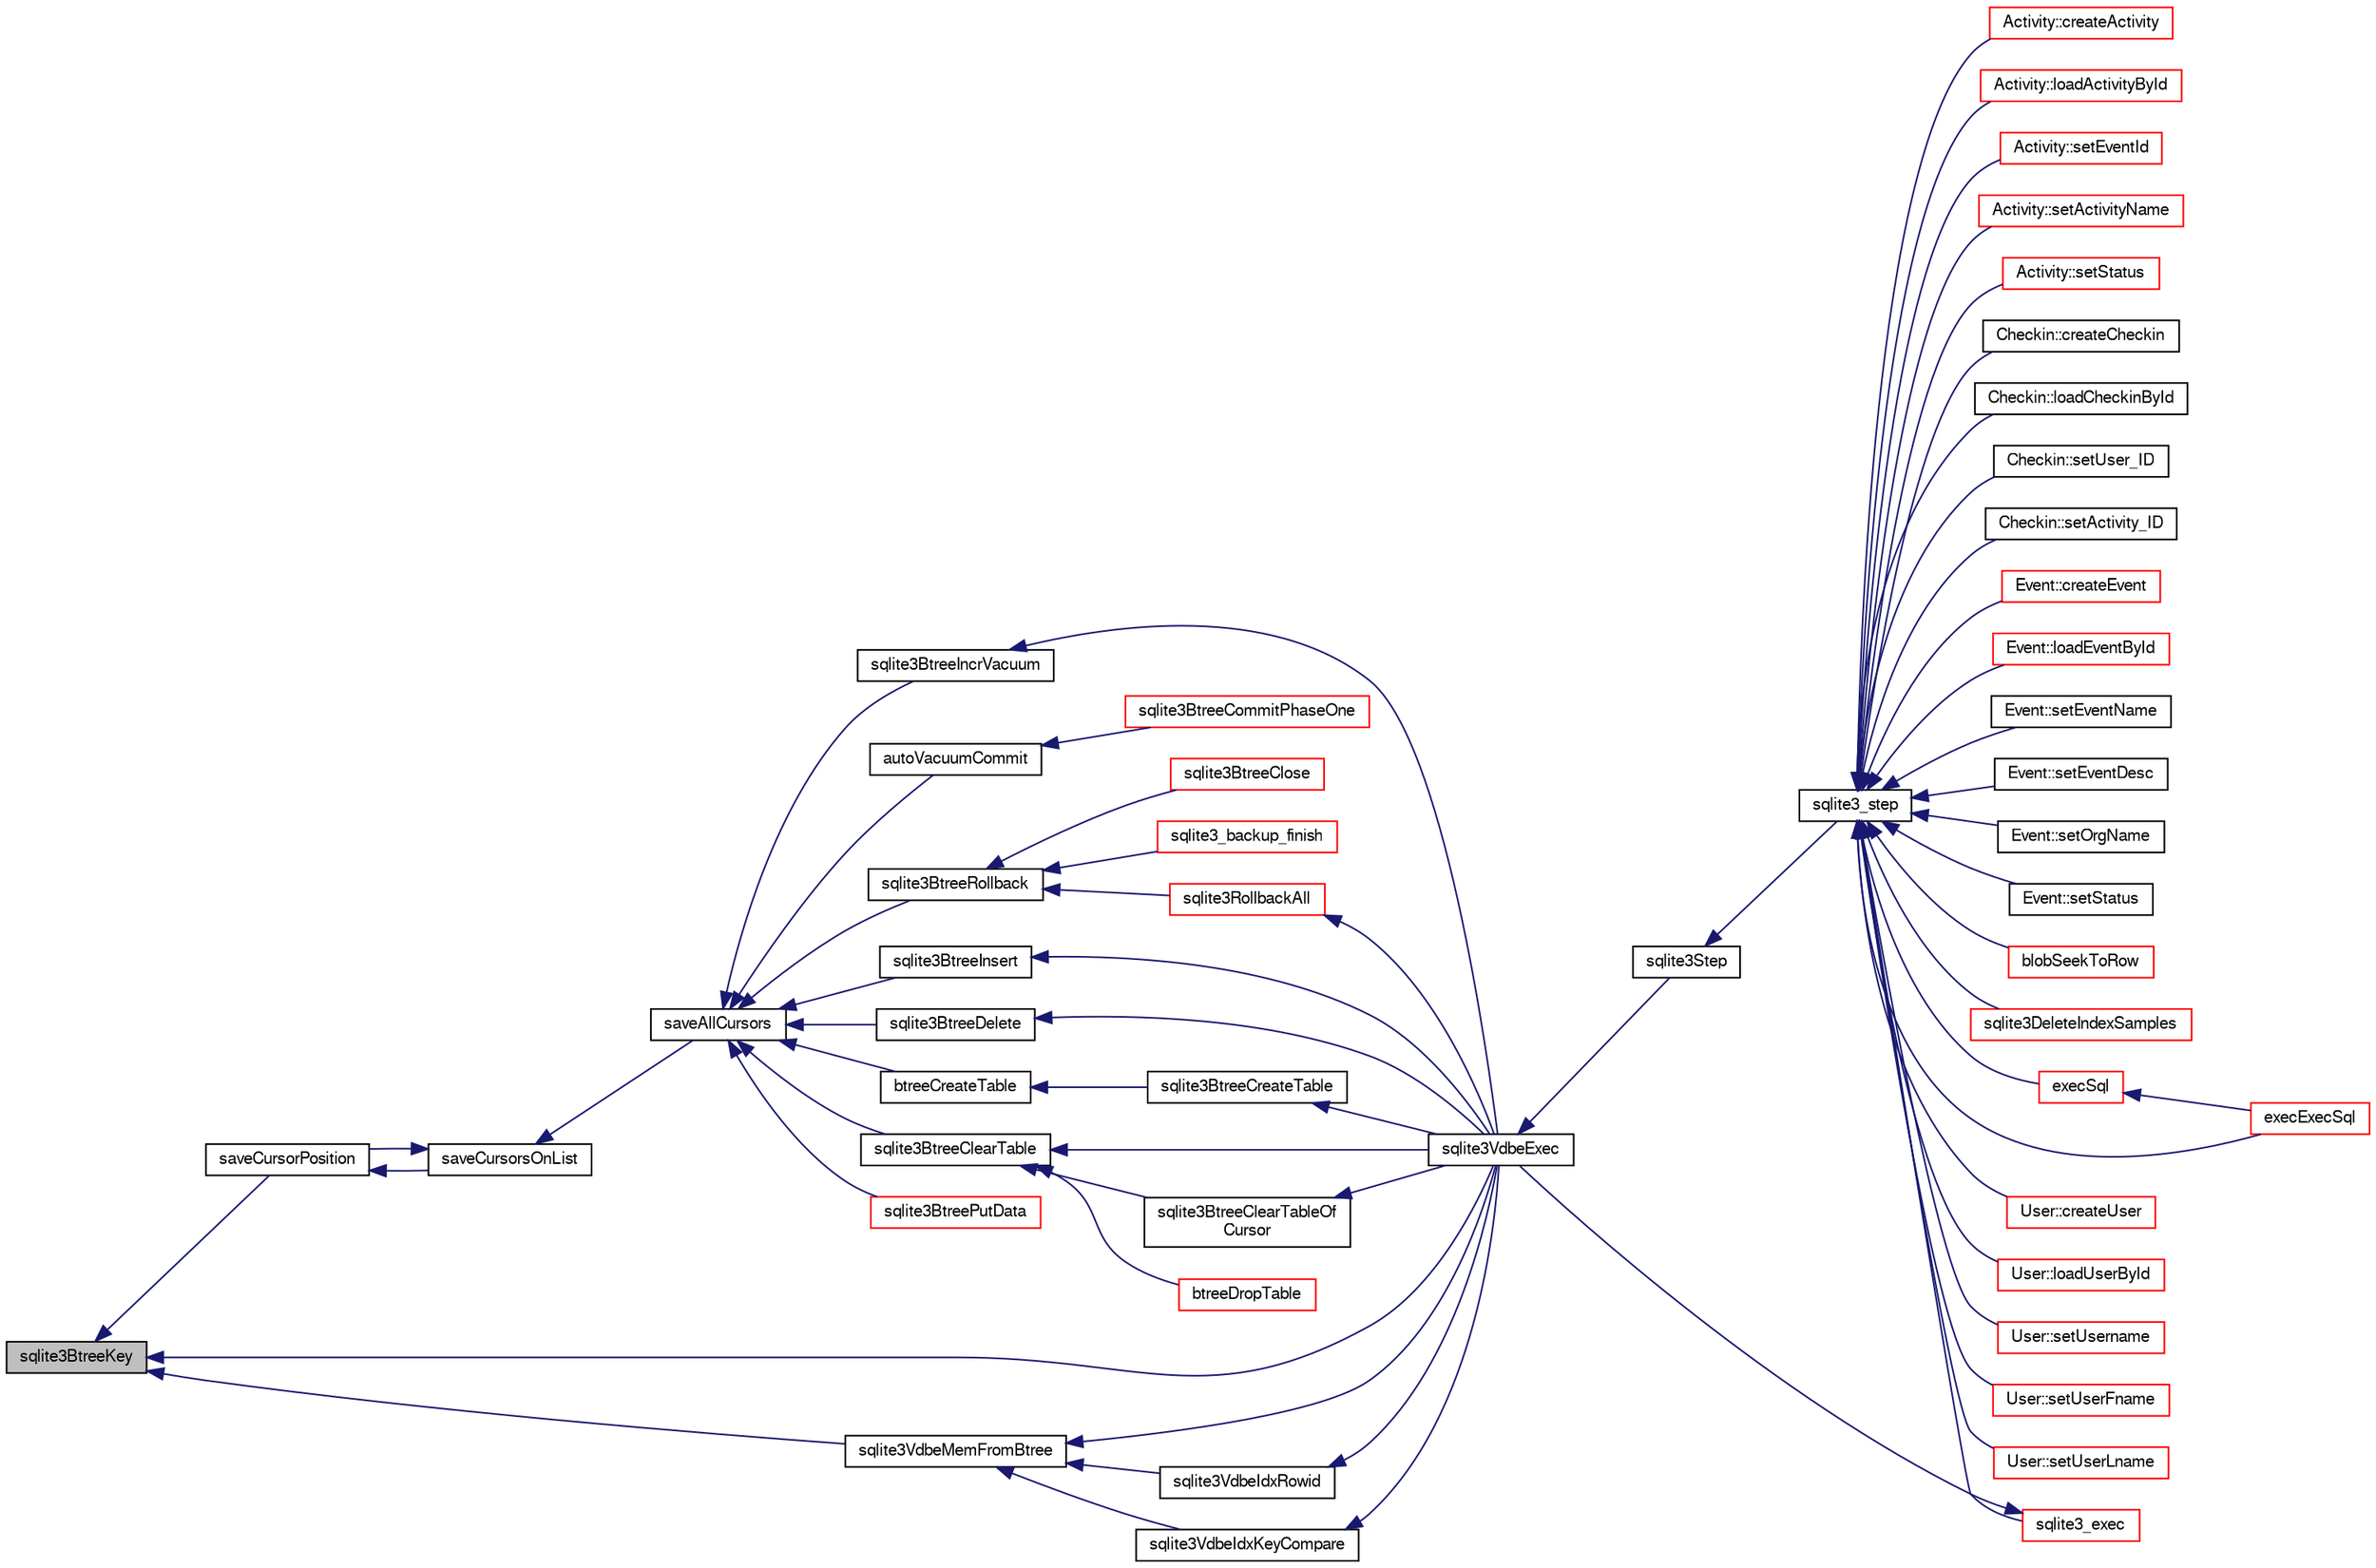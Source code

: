 digraph "sqlite3BtreeKey"
{
  edge [fontname="FreeSans",fontsize="10",labelfontname="FreeSans",labelfontsize="10"];
  node [fontname="FreeSans",fontsize="10",shape=record];
  rankdir="LR";
  Node455907 [label="sqlite3BtreeKey",height=0.2,width=0.4,color="black", fillcolor="grey75", style="filled", fontcolor="black"];
  Node455907 -> Node455908 [dir="back",color="midnightblue",fontsize="10",style="solid",fontname="FreeSans"];
  Node455908 [label="saveCursorPosition",height=0.2,width=0.4,color="black", fillcolor="white", style="filled",URL="$sqlite3_8c.html#a1fd19e15f7d2a03087f0c1f287dda917"];
  Node455908 -> Node455909 [dir="back",color="midnightblue",fontsize="10",style="solid",fontname="FreeSans"];
  Node455909 [label="saveCursorsOnList",height=0.2,width=0.4,color="black", fillcolor="white", style="filled",URL="$sqlite3_8c.html#a33cb455c167e82c225c04c6628a486e1"];
  Node455909 -> Node455908 [dir="back",color="midnightblue",fontsize="10",style="solid",fontname="FreeSans"];
  Node455909 -> Node455910 [dir="back",color="midnightblue",fontsize="10",style="solid",fontname="FreeSans"];
  Node455910 [label="saveAllCursors",height=0.2,width=0.4,color="black", fillcolor="white", style="filled",URL="$sqlite3_8c.html#add0c7a5086792caf465148beaadb913d"];
  Node455910 -> Node455911 [dir="back",color="midnightblue",fontsize="10",style="solid",fontname="FreeSans"];
  Node455911 [label="sqlite3BtreeIncrVacuum",height=0.2,width=0.4,color="black", fillcolor="white", style="filled",URL="$sqlite3_8c.html#a0b4c98acfd785fc6d5dc5c3237030318"];
  Node455911 -> Node455912 [dir="back",color="midnightblue",fontsize="10",style="solid",fontname="FreeSans"];
  Node455912 [label="sqlite3VdbeExec",height=0.2,width=0.4,color="black", fillcolor="white", style="filled",URL="$sqlite3_8c.html#a8ce40a614bdc56719c4d642b1e4dfb21"];
  Node455912 -> Node455913 [dir="back",color="midnightblue",fontsize="10",style="solid",fontname="FreeSans"];
  Node455913 [label="sqlite3Step",height=0.2,width=0.4,color="black", fillcolor="white", style="filled",URL="$sqlite3_8c.html#a3f2872e873e2758a4beedad1d5113554"];
  Node455913 -> Node455914 [dir="back",color="midnightblue",fontsize="10",style="solid",fontname="FreeSans"];
  Node455914 [label="sqlite3_step",height=0.2,width=0.4,color="black", fillcolor="white", style="filled",URL="$sqlite3_8h.html#ac1e491ce36b7471eb28387f7d3c74334"];
  Node455914 -> Node455915 [dir="back",color="midnightblue",fontsize="10",style="solid",fontname="FreeSans"];
  Node455915 [label="Activity::createActivity",height=0.2,width=0.4,color="red", fillcolor="white", style="filled",URL="$classActivity.html#a813cc5e52c14ab49b39014c134e3425b"];
  Node455914 -> Node455918 [dir="back",color="midnightblue",fontsize="10",style="solid",fontname="FreeSans"];
  Node455918 [label="Activity::loadActivityById",height=0.2,width=0.4,color="red", fillcolor="white", style="filled",URL="$classActivity.html#abe4ffb4f08a47212ebf9013259d9e7fd"];
  Node455914 -> Node455920 [dir="back",color="midnightblue",fontsize="10",style="solid",fontname="FreeSans"];
  Node455920 [label="Activity::setEventId",height=0.2,width=0.4,color="red", fillcolor="white", style="filled",URL="$classActivity.html#adb1d0fd0d08f473e068f0a4086bfa9ca"];
  Node455914 -> Node455921 [dir="back",color="midnightblue",fontsize="10",style="solid",fontname="FreeSans"];
  Node455921 [label="Activity::setActivityName",height=0.2,width=0.4,color="red", fillcolor="white", style="filled",URL="$classActivity.html#a62dc3737b33915a36086f9dd26d16a81"];
  Node455914 -> Node455922 [dir="back",color="midnightblue",fontsize="10",style="solid",fontname="FreeSans"];
  Node455922 [label="Activity::setStatus",height=0.2,width=0.4,color="red", fillcolor="white", style="filled",URL="$classActivity.html#af618135a7738f4d2a7ee147a8ef912ea"];
  Node455914 -> Node455923 [dir="back",color="midnightblue",fontsize="10",style="solid",fontname="FreeSans"];
  Node455923 [label="Checkin::createCheckin",height=0.2,width=0.4,color="black", fillcolor="white", style="filled",URL="$classCheckin.html#a4e40acdf7fff0e607f6de4f24f3a163c"];
  Node455914 -> Node455924 [dir="back",color="midnightblue",fontsize="10",style="solid",fontname="FreeSans"];
  Node455924 [label="Checkin::loadCheckinById",height=0.2,width=0.4,color="black", fillcolor="white", style="filled",URL="$classCheckin.html#a3461f70ea6c68475225f2a07f78a21e0"];
  Node455914 -> Node455925 [dir="back",color="midnightblue",fontsize="10",style="solid",fontname="FreeSans"];
  Node455925 [label="Checkin::setUser_ID",height=0.2,width=0.4,color="black", fillcolor="white", style="filled",URL="$classCheckin.html#a76ab640f4f912876dbebf183db5359c6"];
  Node455914 -> Node455926 [dir="back",color="midnightblue",fontsize="10",style="solid",fontname="FreeSans"];
  Node455926 [label="Checkin::setActivity_ID",height=0.2,width=0.4,color="black", fillcolor="white", style="filled",URL="$classCheckin.html#ab2ff3ec2604ec73a42af25874a00b232"];
  Node455914 -> Node455927 [dir="back",color="midnightblue",fontsize="10",style="solid",fontname="FreeSans"];
  Node455927 [label="Event::createEvent",height=0.2,width=0.4,color="red", fillcolor="white", style="filled",URL="$classEvent.html#a77adb9f4a46ffb32c2d931f0691f5903"];
  Node455914 -> Node455928 [dir="back",color="midnightblue",fontsize="10",style="solid",fontname="FreeSans"];
  Node455928 [label="Event::loadEventById",height=0.2,width=0.4,color="red", fillcolor="white", style="filled",URL="$classEvent.html#afa66cea33f722dbeecb69cc98fdea055"];
  Node455914 -> Node455929 [dir="back",color="midnightblue",fontsize="10",style="solid",fontname="FreeSans"];
  Node455929 [label="Event::setEventName",height=0.2,width=0.4,color="black", fillcolor="white", style="filled",URL="$classEvent.html#a10596b6ca077df05184e30d62b08729d"];
  Node455914 -> Node455930 [dir="back",color="midnightblue",fontsize="10",style="solid",fontname="FreeSans"];
  Node455930 [label="Event::setEventDesc",height=0.2,width=0.4,color="black", fillcolor="white", style="filled",URL="$classEvent.html#ae36b8377dcae792f1c5c4726024c981b"];
  Node455914 -> Node455931 [dir="back",color="midnightblue",fontsize="10",style="solid",fontname="FreeSans"];
  Node455931 [label="Event::setOrgName",height=0.2,width=0.4,color="black", fillcolor="white", style="filled",URL="$classEvent.html#a19aac0f776bd764563a54977656cf680"];
  Node455914 -> Node455932 [dir="back",color="midnightblue",fontsize="10",style="solid",fontname="FreeSans"];
  Node455932 [label="Event::setStatus",height=0.2,width=0.4,color="black", fillcolor="white", style="filled",URL="$classEvent.html#ab0a6b9285af0f4172eb841e2b80f8972"];
  Node455914 -> Node455933 [dir="back",color="midnightblue",fontsize="10",style="solid",fontname="FreeSans"];
  Node455933 [label="blobSeekToRow",height=0.2,width=0.4,color="red", fillcolor="white", style="filled",URL="$sqlite3_8c.html#afff57e13332b98c8a44a7cebe38962ab"];
  Node455914 -> Node455936 [dir="back",color="midnightblue",fontsize="10",style="solid",fontname="FreeSans"];
  Node455936 [label="sqlite3DeleteIndexSamples",height=0.2,width=0.4,color="red", fillcolor="white", style="filled",URL="$sqlite3_8c.html#aaeda0302fbf61397ec009f65bed047ef"];
  Node455914 -> Node456105 [dir="back",color="midnightblue",fontsize="10",style="solid",fontname="FreeSans"];
  Node456105 [label="sqlite3_exec",height=0.2,width=0.4,color="red", fillcolor="white", style="filled",URL="$sqlite3_8h.html#a97487ec8150e0bcc8fa392ab8f0e24db"];
  Node456105 -> Node455912 [dir="back",color="midnightblue",fontsize="10",style="solid",fontname="FreeSans"];
  Node455914 -> Node456096 [dir="back",color="midnightblue",fontsize="10",style="solid",fontname="FreeSans"];
  Node456096 [label="execSql",height=0.2,width=0.4,color="red", fillcolor="white", style="filled",URL="$sqlite3_8c.html#a7d16651b98a110662f4c265eff0246cb"];
  Node456096 -> Node456097 [dir="back",color="midnightblue",fontsize="10",style="solid",fontname="FreeSans"];
  Node456097 [label="execExecSql",height=0.2,width=0.4,color="red", fillcolor="white", style="filled",URL="$sqlite3_8c.html#ac1be09a6c047f21133d16378d301e0d4"];
  Node455914 -> Node456097 [dir="back",color="midnightblue",fontsize="10",style="solid",fontname="FreeSans"];
  Node455914 -> Node456099 [dir="back",color="midnightblue",fontsize="10",style="solid",fontname="FreeSans"];
  Node456099 [label="User::createUser",height=0.2,width=0.4,color="red", fillcolor="white", style="filled",URL="$classUser.html#a22ed673939e8cc0a136130b809bba513"];
  Node455914 -> Node456100 [dir="back",color="midnightblue",fontsize="10",style="solid",fontname="FreeSans"];
  Node456100 [label="User::loadUserById",height=0.2,width=0.4,color="red", fillcolor="white", style="filled",URL="$classUser.html#a863377665b7fb83c5547dcf9727f5092"];
  Node455914 -> Node456101 [dir="back",color="midnightblue",fontsize="10",style="solid",fontname="FreeSans"];
  Node456101 [label="User::setUsername",height=0.2,width=0.4,color="red", fillcolor="white", style="filled",URL="$classUser.html#aa0497022a136cb78de785b0a39ae60b1"];
  Node455914 -> Node456102 [dir="back",color="midnightblue",fontsize="10",style="solid",fontname="FreeSans"];
  Node456102 [label="User::setUserFname",height=0.2,width=0.4,color="red", fillcolor="white", style="filled",URL="$classUser.html#a72657eb55cd0ca437b4841a43f19912f"];
  Node455914 -> Node456103 [dir="back",color="midnightblue",fontsize="10",style="solid",fontname="FreeSans"];
  Node456103 [label="User::setUserLname",height=0.2,width=0.4,color="red", fillcolor="white", style="filled",URL="$classUser.html#aa25973387e5afe1aa6f60dd6545e33b5"];
  Node455910 -> Node456173 [dir="back",color="midnightblue",fontsize="10",style="solid",fontname="FreeSans"];
  Node456173 [label="autoVacuumCommit",height=0.2,width=0.4,color="black", fillcolor="white", style="filled",URL="$sqlite3_8c.html#a809d22c6311135ae3048adf41febaef0"];
  Node456173 -> Node456174 [dir="back",color="midnightblue",fontsize="10",style="solid",fontname="FreeSans"];
  Node456174 [label="sqlite3BtreeCommitPhaseOne",height=0.2,width=0.4,color="red", fillcolor="white", style="filled",URL="$sqlite3_8c.html#ae266cba101e64ad99a166f237532e262"];
  Node455910 -> Node456177 [dir="back",color="midnightblue",fontsize="10",style="solid",fontname="FreeSans"];
  Node456177 [label="sqlite3BtreeRollback",height=0.2,width=0.4,color="black", fillcolor="white", style="filled",URL="$sqlite3_8c.html#a317473acdafdd688385c8954f09de186"];
  Node456177 -> Node456178 [dir="back",color="midnightblue",fontsize="10",style="solid",fontname="FreeSans"];
  Node456178 [label="sqlite3BtreeClose",height=0.2,width=0.4,color="red", fillcolor="white", style="filled",URL="$sqlite3_8c.html#a729b65009b66a99200496b09c124df01"];
  Node456177 -> Node456142 [dir="back",color="midnightblue",fontsize="10",style="solid",fontname="FreeSans"];
  Node456142 [label="sqlite3_backup_finish",height=0.2,width=0.4,color="red", fillcolor="white", style="filled",URL="$sqlite3_8h.html#a176857dd58d99be53b6d7305533e0048"];
  Node456177 -> Node456130 [dir="back",color="midnightblue",fontsize="10",style="solid",fontname="FreeSans"];
  Node456130 [label="sqlite3RollbackAll",height=0.2,width=0.4,color="red", fillcolor="white", style="filled",URL="$sqlite3_8c.html#ad902dd388d73208539f557962e3fe6bb"];
  Node456130 -> Node455912 [dir="back",color="midnightblue",fontsize="10",style="solid",fontname="FreeSans"];
  Node455910 -> Node456183 [dir="back",color="midnightblue",fontsize="10",style="solid",fontname="FreeSans"];
  Node456183 [label="sqlite3BtreeInsert",height=0.2,width=0.4,color="black", fillcolor="white", style="filled",URL="$sqlite3_8c.html#aa6c6b68ed28d38984e5fa329794d7f02"];
  Node456183 -> Node455912 [dir="back",color="midnightblue",fontsize="10",style="solid",fontname="FreeSans"];
  Node455910 -> Node456184 [dir="back",color="midnightblue",fontsize="10",style="solid",fontname="FreeSans"];
  Node456184 [label="sqlite3BtreeDelete",height=0.2,width=0.4,color="black", fillcolor="white", style="filled",URL="$sqlite3_8c.html#a65c40cd7ec987dbd25392a180f388fe7"];
  Node456184 -> Node455912 [dir="back",color="midnightblue",fontsize="10",style="solid",fontname="FreeSans"];
  Node455910 -> Node456185 [dir="back",color="midnightblue",fontsize="10",style="solid",fontname="FreeSans"];
  Node456185 [label="btreeCreateTable",height=0.2,width=0.4,color="black", fillcolor="white", style="filled",URL="$sqlite3_8c.html#a48e09eaac366a6b585edd02553872954"];
  Node456185 -> Node456186 [dir="back",color="midnightblue",fontsize="10",style="solid",fontname="FreeSans"];
  Node456186 [label="sqlite3BtreeCreateTable",height=0.2,width=0.4,color="black", fillcolor="white", style="filled",URL="$sqlite3_8c.html#a1a9ef91a0faff12254ec3f58cade3291"];
  Node456186 -> Node455912 [dir="back",color="midnightblue",fontsize="10",style="solid",fontname="FreeSans"];
  Node455910 -> Node456187 [dir="back",color="midnightblue",fontsize="10",style="solid",fontname="FreeSans"];
  Node456187 [label="sqlite3BtreeClearTable",height=0.2,width=0.4,color="black", fillcolor="white", style="filled",URL="$sqlite3_8c.html#ac2fcbee7dcc155d776ecf9d5151f3872"];
  Node456187 -> Node456188 [dir="back",color="midnightblue",fontsize="10",style="solid",fontname="FreeSans"];
  Node456188 [label="sqlite3BtreeClearTableOf\lCursor",height=0.2,width=0.4,color="black", fillcolor="white", style="filled",URL="$sqlite3_8c.html#a31f4ef273f0625b74b993177f5903454"];
  Node456188 -> Node455912 [dir="back",color="midnightblue",fontsize="10",style="solid",fontname="FreeSans"];
  Node456187 -> Node456189 [dir="back",color="midnightblue",fontsize="10",style="solid",fontname="FreeSans"];
  Node456189 [label="btreeDropTable",height=0.2,width=0.4,color="red", fillcolor="white", style="filled",URL="$sqlite3_8c.html#abba4061ea34842db278e91f537d2c2ff"];
  Node456187 -> Node455912 [dir="back",color="midnightblue",fontsize="10",style="solid",fontname="FreeSans"];
  Node455910 -> Node456191 [dir="back",color="midnightblue",fontsize="10",style="solid",fontname="FreeSans"];
  Node456191 [label="sqlite3BtreePutData",height=0.2,width=0.4,color="red", fillcolor="white", style="filled",URL="$sqlite3_8c.html#a3de4f8662e8ea70d283bd57db1152a4c"];
  Node455907 -> Node456192 [dir="back",color="midnightblue",fontsize="10",style="solid",fontname="FreeSans"];
  Node456192 [label="sqlite3VdbeMemFromBtree",height=0.2,width=0.4,color="black", fillcolor="white", style="filled",URL="$sqlite3_8c.html#a2f4630d8648b1bf4ffcda8c6813518d2"];
  Node456192 -> Node456193 [dir="back",color="midnightblue",fontsize="10",style="solid",fontname="FreeSans"];
  Node456193 [label="sqlite3VdbeIdxRowid",height=0.2,width=0.4,color="black", fillcolor="white", style="filled",URL="$sqlite3_8c.html#a1a759afe6bc723418d03214c07ba410f"];
  Node456193 -> Node455912 [dir="back",color="midnightblue",fontsize="10",style="solid",fontname="FreeSans"];
  Node456192 -> Node456194 [dir="back",color="midnightblue",fontsize="10",style="solid",fontname="FreeSans"];
  Node456194 [label="sqlite3VdbeIdxKeyCompare",height=0.2,width=0.4,color="black", fillcolor="white", style="filled",URL="$sqlite3_8c.html#a633ec6b384086f70ef61b64a5269afc9"];
  Node456194 -> Node455912 [dir="back",color="midnightblue",fontsize="10",style="solid",fontname="FreeSans"];
  Node456192 -> Node455912 [dir="back",color="midnightblue",fontsize="10",style="solid",fontname="FreeSans"];
  Node455907 -> Node455912 [dir="back",color="midnightblue",fontsize="10",style="solid",fontname="FreeSans"];
}
